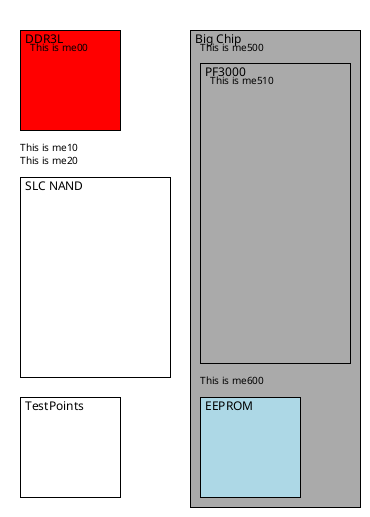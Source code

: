 {
  "sha1": "dy9frwxai2qor7xzbcwywg7fdt7573e",
  "insertion": {
    "when": "2024-06-01T09:03:03.600Z",
    "user": "plantuml@gmail.com"
  }
}
@startwire

* DDR3L #red
	print("This is me00")
print("This is me10")
print("This is me20")

* SLC_NAND [150x200]
* TestPoints
--
* Big_Chip #AAA
	print("This is me500")
	* PF3000 [150x300]
		print("This is me510")
	
	print("This is me600")
	* EEPROM #lightBlue
@endwire
